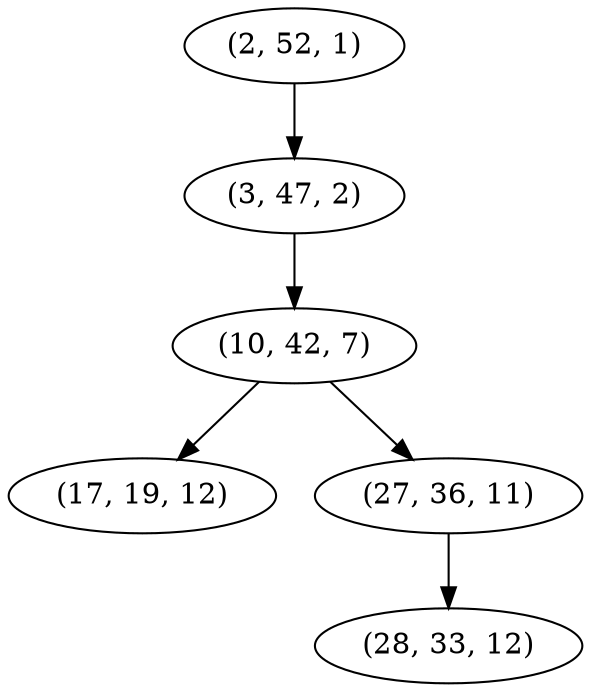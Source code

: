 digraph tree {
    "(2, 52, 1)";
    "(3, 47, 2)";
    "(10, 42, 7)";
    "(17, 19, 12)";
    "(27, 36, 11)";
    "(28, 33, 12)";
    "(2, 52, 1)" -> "(3, 47, 2)";
    "(3, 47, 2)" -> "(10, 42, 7)";
    "(10, 42, 7)" -> "(17, 19, 12)";
    "(10, 42, 7)" -> "(27, 36, 11)";
    "(27, 36, 11)" -> "(28, 33, 12)";
}
